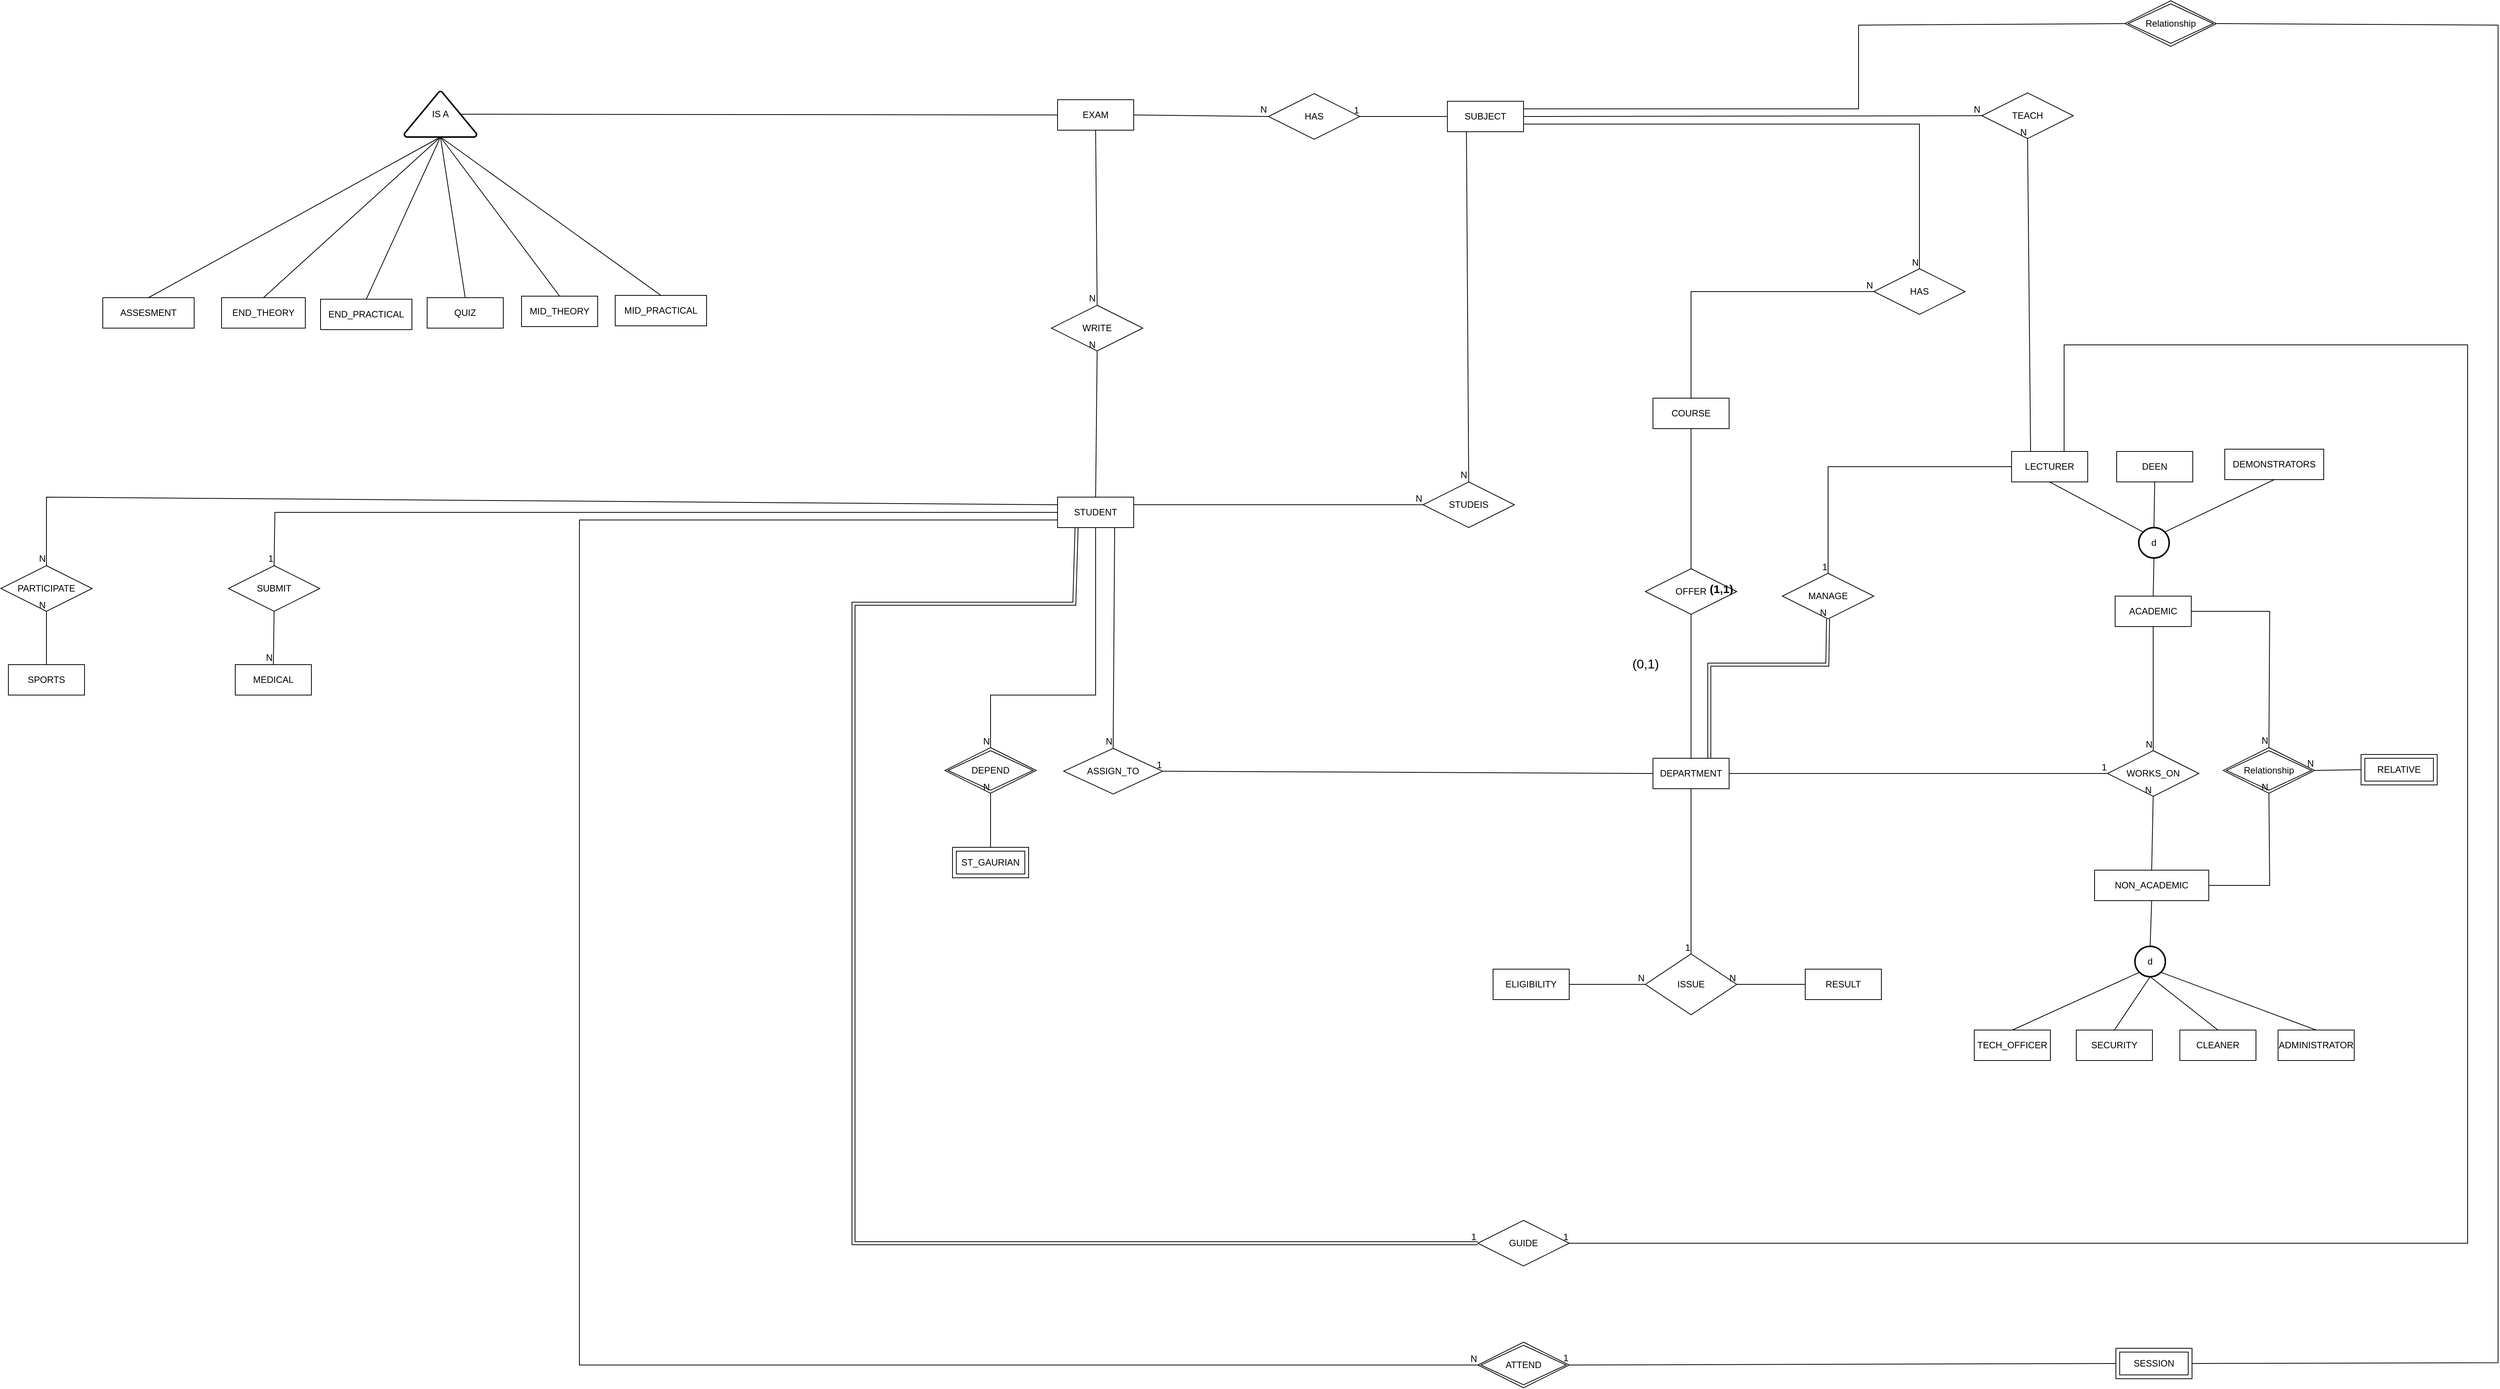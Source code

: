 <mxfile version="28.2.3">
  <diagram name="Page-1" id="OwnXZPBfFviAmk849UdR">
    <mxGraphModel dx="4168" dy="2248" grid="1" gridSize="10" guides="1" tooltips="1" connect="1" arrows="1" fold="1" page="1" pageScale="10" pageWidth="850" pageHeight="1100" math="0" shadow="0">
      <root>
        <mxCell id="0" />
        <mxCell id="1" parent="0" />
        <mxCell id="KQfbLQ1ahkUomKawKFf_-20" value="ASSIGN_TO" style="shape=rhombus;perimeter=rhombusPerimeter;whiteSpace=wrap;html=1;align=center;" vertex="1" parent="1">
          <mxGeometry x="3836" y="4670" width="130" height="60" as="geometry" />
        </mxCell>
        <mxCell id="KQfbLQ1ahkUomKawKFf_-21" value="STUDENT" style="whiteSpace=wrap;html=1;align=center;" vertex="1" parent="1">
          <mxGeometry x="3828" y="4340" width="100" height="40" as="geometry" />
        </mxCell>
        <mxCell id="KQfbLQ1ahkUomKawKFf_-22" value="DEPARTMENT" style="whiteSpace=wrap;html=1;align=center;" vertex="1" parent="1">
          <mxGeometry x="4610" y="4683" width="100" height="40" as="geometry" />
        </mxCell>
        <mxCell id="KQfbLQ1ahkUomKawKFf_-27" value="COURSE" style="whiteSpace=wrap;html=1;align=center;" vertex="1" parent="1">
          <mxGeometry x="4610" y="4210" width="100" height="40" as="geometry" />
        </mxCell>
        <mxCell id="KQfbLQ1ahkUomKawKFf_-29" value="OFFER" style="shape=rhombus;perimeter=rhombusPerimeter;whiteSpace=wrap;html=1;align=center;" vertex="1" parent="1">
          <mxGeometry x="4600" y="4434" width="120" height="60" as="geometry" />
        </mxCell>
        <mxCell id="KQfbLQ1ahkUomKawKFf_-30" value="" style="endArrow=none;html=1;rounded=0;entryX=0.5;entryY=1;entryDx=0;entryDy=0;exitX=0.5;exitY=0;exitDx=0;exitDy=0;" edge="1" parent="1" source="KQfbLQ1ahkUomKawKFf_-22" target="KQfbLQ1ahkUomKawKFf_-29">
          <mxGeometry relative="1" as="geometry">
            <mxPoint x="4460" y="4560" as="sourcePoint" />
            <mxPoint x="4620" y="4560" as="targetPoint" />
          </mxGeometry>
        </mxCell>
        <mxCell id="KQfbLQ1ahkUomKawKFf_-31" value="" style="endArrow=none;html=1;rounded=0;entryX=0.5;entryY=1;entryDx=0;entryDy=0;exitX=0.5;exitY=0;exitDx=0;exitDy=0;" edge="1" parent="1" source="KQfbLQ1ahkUomKawKFf_-29" target="KQfbLQ1ahkUomKawKFf_-27">
          <mxGeometry relative="1" as="geometry">
            <mxPoint x="4500" y="4430" as="sourcePoint" />
            <mxPoint x="4660" y="4430" as="targetPoint" />
          </mxGeometry>
        </mxCell>
        <mxCell id="KQfbLQ1ahkUomKawKFf_-33" value="&lt;b&gt;&lt;font style=&quot;font-size: 15px;&quot;&gt;(1,1)&lt;/font&gt;&lt;/b&gt;" style="text;strokeColor=none;align=center;fillColor=none;html=1;verticalAlign=middle;whiteSpace=wrap;rounded=0;" vertex="1" parent="1">
          <mxGeometry x="4670" y="4440" width="60" height="40" as="geometry" />
        </mxCell>
        <mxCell id="KQfbLQ1ahkUomKawKFf_-34" value="&lt;font style=&quot;font-size: 17px;&quot;&gt;(0,1)&lt;/font&gt;" style="text;html=1;align=center;verticalAlign=middle;resizable=0;points=[];autosize=1;strokeColor=none;fillColor=none;" vertex="1" parent="1">
          <mxGeometry x="4570" y="4545" width="60" height="30" as="geometry" />
        </mxCell>
        <mxCell id="KQfbLQ1ahkUomKawKFf_-35" value="SUBJECT" style="whiteSpace=wrap;html=1;align=center;" vertex="1" parent="1">
          <mxGeometry x="4340" y="3820" width="100" height="40" as="geometry" />
        </mxCell>
        <mxCell id="KQfbLQ1ahkUomKawKFf_-36" value="STUDEIS" style="shape=rhombus;perimeter=rhombusPerimeter;whiteSpace=wrap;html=1;align=center;" vertex="1" parent="1">
          <mxGeometry x="4308" y="4320" width="120" height="60" as="geometry" />
        </mxCell>
        <mxCell id="KQfbLQ1ahkUomKawKFf_-37" value="HAS" style="shape=rhombus;perimeter=rhombusPerimeter;whiteSpace=wrap;html=1;align=center;" vertex="1" parent="1">
          <mxGeometry x="4900" y="4040" width="120" height="60" as="geometry" />
        </mxCell>
        <mxCell id="KQfbLQ1ahkUomKawKFf_-46" value="WRITE" style="shape=rhombus;perimeter=rhombusPerimeter;whiteSpace=wrap;html=1;align=center;" vertex="1" parent="1">
          <mxGeometry x="3820" y="4088" width="120" height="60" as="geometry" />
        </mxCell>
        <mxCell id="KQfbLQ1ahkUomKawKFf_-47" value="EXAM" style="whiteSpace=wrap;html=1;align=center;" vertex="1" parent="1">
          <mxGeometry x="3828" y="3818" width="100" height="40" as="geometry" />
        </mxCell>
        <mxCell id="KQfbLQ1ahkUomKawKFf_-55" value="HAS" style="shape=rhombus;perimeter=rhombusPerimeter;whiteSpace=wrap;html=1;align=center;" vertex="1" parent="1">
          <mxGeometry x="4105" y="3810" width="120" height="60" as="geometry" />
        </mxCell>
        <mxCell id="KQfbLQ1ahkUomKawKFf_-58" value="IS A" style="strokeWidth=2;html=1;shape=mxgraph.flowchart.extract_or_measurement;whiteSpace=wrap;" vertex="1" parent="1">
          <mxGeometry x="2970" y="3807" width="95" height="60" as="geometry" />
        </mxCell>
        <mxCell id="KQfbLQ1ahkUomKawKFf_-59" value="" style="endArrow=none;html=1;rounded=0;entryX=0;entryY=0.5;entryDx=0;entryDy=0;exitX=0.78;exitY=0.5;exitDx=0;exitDy=0;exitPerimeter=0;" edge="1" parent="1" source="KQfbLQ1ahkUomKawKFf_-58" target="KQfbLQ1ahkUomKawKFf_-47">
          <mxGeometry relative="1" as="geometry">
            <mxPoint x="3360" y="3930" as="sourcePoint" />
            <mxPoint x="3520" y="3930" as="targetPoint" />
          </mxGeometry>
        </mxCell>
        <mxCell id="KQfbLQ1ahkUomKawKFf_-60" value="ASSESMENT" style="whiteSpace=wrap;html=1;align=center;" vertex="1" parent="1">
          <mxGeometry x="2574" y="4078" width="120" height="40" as="geometry" />
        </mxCell>
        <mxCell id="KQfbLQ1ahkUomKawKFf_-61" value="END_THEORY" style="whiteSpace=wrap;html=1;align=center;" vertex="1" parent="1">
          <mxGeometry x="2730" y="4078" width="110" height="40" as="geometry" />
        </mxCell>
        <mxCell id="KQfbLQ1ahkUomKawKFf_-62" value="QUIZ" style="whiteSpace=wrap;html=1;align=center;" vertex="1" parent="1">
          <mxGeometry x="3000" y="4078" width="100" height="40" as="geometry" />
        </mxCell>
        <mxCell id="KQfbLQ1ahkUomKawKFf_-63" value="MID_THEORY" style="whiteSpace=wrap;html=1;align=center;" vertex="1" parent="1">
          <mxGeometry x="3124" y="4076" width="100" height="40" as="geometry" />
        </mxCell>
        <mxCell id="KQfbLQ1ahkUomKawKFf_-64" value="END_PRACTICAL" style="whiteSpace=wrap;html=1;align=center;" vertex="1" parent="1">
          <mxGeometry x="2860" y="4080" width="120" height="40" as="geometry" />
        </mxCell>
        <mxCell id="KQfbLQ1ahkUomKawKFf_-66" value="MID_PRACTICAL" style="whiteSpace=wrap;html=1;align=center;" vertex="1" parent="1">
          <mxGeometry x="3247" y="4075" width="120" height="40" as="geometry" />
        </mxCell>
        <mxCell id="KQfbLQ1ahkUomKawKFf_-73" value="" style="endArrow=none;html=1;rounded=0;entryX=0.5;entryY=1;entryDx=0;entryDy=0;entryPerimeter=0;exitX=0.5;exitY=0;exitDx=0;exitDy=0;" edge="1" parent="1" source="KQfbLQ1ahkUomKawKFf_-60" target="KQfbLQ1ahkUomKawKFf_-58">
          <mxGeometry relative="1" as="geometry">
            <mxPoint x="2640" y="3960" as="sourcePoint" />
            <mxPoint x="2800" y="3960" as="targetPoint" />
          </mxGeometry>
        </mxCell>
        <mxCell id="KQfbLQ1ahkUomKawKFf_-74" value="" style="endArrow=none;html=1;rounded=0;exitX=0.5;exitY=0;exitDx=0;exitDy=0;entryX=0.5;entryY=1;entryDx=0;entryDy=0;entryPerimeter=0;" edge="1" parent="1" source="KQfbLQ1ahkUomKawKFf_-62" target="KQfbLQ1ahkUomKawKFf_-58">
          <mxGeometry relative="1" as="geometry">
            <mxPoint x="2900" y="4178" as="sourcePoint" />
            <mxPoint x="3100" y="3930" as="targetPoint" />
          </mxGeometry>
        </mxCell>
        <mxCell id="KQfbLQ1ahkUomKawKFf_-75" value="" style="endArrow=none;html=1;rounded=0;entryX=0.5;entryY=1;entryDx=0;entryDy=0;entryPerimeter=0;exitX=0.5;exitY=0;exitDx=0;exitDy=0;" edge="1" parent="1" source="KQfbLQ1ahkUomKawKFf_-64" target="KQfbLQ1ahkUomKawKFf_-58">
          <mxGeometry relative="1" as="geometry">
            <mxPoint x="2800" y="4103" as="sourcePoint" />
            <mxPoint x="3178" y="3905" as="targetPoint" />
          </mxGeometry>
        </mxCell>
        <mxCell id="KQfbLQ1ahkUomKawKFf_-76" value="" style="endArrow=none;html=1;rounded=0;entryX=0.5;entryY=1;entryDx=0;entryDy=0;entryPerimeter=0;exitX=0.5;exitY=0;exitDx=0;exitDy=0;" edge="1" parent="1" source="KQfbLQ1ahkUomKawKFf_-61" target="KQfbLQ1ahkUomKawKFf_-58">
          <mxGeometry relative="1" as="geometry">
            <mxPoint x="2790" y="4061" as="sourcePoint" />
            <mxPoint x="3168" y="3863" as="targetPoint" />
          </mxGeometry>
        </mxCell>
        <mxCell id="KQfbLQ1ahkUomKawKFf_-77" value="" style="endArrow=none;html=1;rounded=0;exitX=0.5;exitY=0;exitDx=0;exitDy=0;entryX=0.5;entryY=1;entryDx=0;entryDy=0;entryPerimeter=0;" edge="1" parent="1" source="KQfbLQ1ahkUomKawKFf_-63" target="KQfbLQ1ahkUomKawKFf_-58">
          <mxGeometry relative="1" as="geometry">
            <mxPoint x="3102" y="4163" as="sourcePoint" />
            <mxPoint x="3070" y="3960" as="targetPoint" />
          </mxGeometry>
        </mxCell>
        <mxCell id="KQfbLQ1ahkUomKawKFf_-78" value="" style="endArrow=none;html=1;rounded=0;exitX=0.5;exitY=0;exitDx=0;exitDy=0;entryX=0.5;entryY=1;entryDx=0;entryDy=0;entryPerimeter=0;" edge="1" parent="1" source="KQfbLQ1ahkUomKawKFf_-66" target="KQfbLQ1ahkUomKawKFf_-58">
          <mxGeometry relative="1" as="geometry">
            <mxPoint x="3302" y="4133" as="sourcePoint" />
            <mxPoint x="3150" y="3930" as="targetPoint" />
          </mxGeometry>
        </mxCell>
        <mxCell id="KQfbLQ1ahkUomKawKFf_-82" value="PARTICIPATE" style="shape=rhombus;perimeter=rhombusPerimeter;whiteSpace=wrap;html=1;align=center;" vertex="1" parent="1">
          <mxGeometry x="2440" y="4430" width="120" height="60" as="geometry" />
        </mxCell>
        <mxCell id="KQfbLQ1ahkUomKawKFf_-83" value="SPORTS" style="whiteSpace=wrap;html=1;align=center;" vertex="1" parent="1">
          <mxGeometry x="2450" y="4560" width="100" height="40" as="geometry" />
        </mxCell>
        <mxCell id="KQfbLQ1ahkUomKawKFf_-85" value="SUBMIT" style="shape=rhombus;perimeter=rhombusPerimeter;whiteSpace=wrap;html=1;align=center;" vertex="1" parent="1">
          <mxGeometry x="2739" y="4430" width="120" height="60" as="geometry" />
        </mxCell>
        <mxCell id="KQfbLQ1ahkUomKawKFf_-86" value="MEDICAL" style="whiteSpace=wrap;html=1;align=center;" vertex="1" parent="1">
          <mxGeometry x="2748" y="4560" width="100" height="40" as="geometry" />
        </mxCell>
        <mxCell id="KQfbLQ1ahkUomKawKFf_-89" value="SESSION" style="shape=ext;margin=3;double=1;whiteSpace=wrap;html=1;align=center;" vertex="1" parent="1">
          <mxGeometry x="5218" y="5458" width="100" height="40" as="geometry" />
        </mxCell>
        <mxCell id="KQfbLQ1ahkUomKawKFf_-90" value="ATTEND" style="shape=rhombus;double=1;perimeter=rhombusPerimeter;whiteSpace=wrap;html=1;align=center;" vertex="1" parent="1">
          <mxGeometry x="4380" y="5450" width="120" height="60" as="geometry" />
        </mxCell>
        <mxCell id="KQfbLQ1ahkUomKawKFf_-98" value="Relationship" style="shape=rhombus;double=1;perimeter=rhombusPerimeter;whiteSpace=wrap;html=1;align=center;" vertex="1" parent="1">
          <mxGeometry x="5230" y="3688" width="120" height="60" as="geometry" />
        </mxCell>
        <mxCell id="KQfbLQ1ahkUomKawKFf_-99" value="" style="endArrow=none;html=1;rounded=0;entryX=1;entryY=0.5;entryDx=0;entryDy=0;exitX=1;exitY=0.5;exitDx=0;exitDy=0;" edge="1" parent="1" source="KQfbLQ1ahkUomKawKFf_-89" target="KQfbLQ1ahkUomKawKFf_-98">
          <mxGeometry relative="1" as="geometry">
            <mxPoint x="5340" y="5470" as="sourcePoint" />
            <mxPoint x="5278" y="3717" as="targetPoint" />
            <Array as="points">
              <mxPoint x="5720" y="5477" />
              <mxPoint x="5720" y="5130" />
              <mxPoint x="5720" y="4057" />
              <mxPoint x="5720" y="3720" />
            </Array>
          </mxGeometry>
        </mxCell>
        <mxCell id="KQfbLQ1ahkUomKawKFf_-100" value="" style="endArrow=none;html=1;rounded=0;entryX=1;entryY=0.25;entryDx=0;entryDy=0;exitX=0;exitY=0.5;exitDx=0;exitDy=0;" edge="1" parent="1" source="KQfbLQ1ahkUomKawKFf_-98" target="KQfbLQ1ahkUomKawKFf_-35">
          <mxGeometry relative="1" as="geometry">
            <mxPoint x="5540" y="4000" as="sourcePoint" />
            <mxPoint x="4770" y="4010" as="targetPoint" />
            <Array as="points">
              <mxPoint x="4880" y="3720" />
              <mxPoint x="4880" y="3830" />
            </Array>
          </mxGeometry>
        </mxCell>
        <mxCell id="KQfbLQ1ahkUomKawKFf_-102" value="ACADEMIC" style="whiteSpace=wrap;html=1;align=center;" vertex="1" parent="1">
          <mxGeometry x="5217" y="4470" width="100" height="40" as="geometry" />
        </mxCell>
        <mxCell id="KQfbLQ1ahkUomKawKFf_-103" value="d" style="strokeWidth=2;html=1;shape=mxgraph.flowchart.start_2;whiteSpace=wrap;" vertex="1" parent="1">
          <mxGeometry x="5248" y="4380" width="40" height="40" as="geometry" />
        </mxCell>
        <mxCell id="KQfbLQ1ahkUomKawKFf_-105" value="LECTURER" style="whiteSpace=wrap;html=1;align=center;" vertex="1" parent="1">
          <mxGeometry x="5081" y="4280" width="100" height="40" as="geometry" />
        </mxCell>
        <mxCell id="KQfbLQ1ahkUomKawKFf_-106" value="DEEN" style="whiteSpace=wrap;html=1;align=center;" vertex="1" parent="1">
          <mxGeometry x="5219" y="4280" width="100" height="40" as="geometry" />
        </mxCell>
        <mxCell id="KQfbLQ1ahkUomKawKFf_-107" value="DEMONSTRATORS" style="whiteSpace=wrap;html=1;align=center;" vertex="1" parent="1">
          <mxGeometry x="5361" y="4277" width="130" height="40" as="geometry" />
        </mxCell>
        <mxCell id="KQfbLQ1ahkUomKawKFf_-108" value="" style="endArrow=none;html=1;rounded=0;entryX=0.5;entryY=1;entryDx=0;entryDy=0;exitX=0.5;exitY=0;exitDx=0;exitDy=0;exitPerimeter=0;" edge="1" parent="1" source="KQfbLQ1ahkUomKawKFf_-103" target="KQfbLQ1ahkUomKawKFf_-106">
          <mxGeometry relative="1" as="geometry">
            <mxPoint x="5060" y="4420" as="sourcePoint" />
            <mxPoint x="5220" y="4420" as="targetPoint" />
          </mxGeometry>
        </mxCell>
        <mxCell id="KQfbLQ1ahkUomKawKFf_-109" value="" style="endArrow=none;html=1;rounded=0;entryX=0.5;entryY=1;entryDx=0;entryDy=0;exitX=0.145;exitY=0.145;exitDx=0;exitDy=0;exitPerimeter=0;" edge="1" parent="1" source="KQfbLQ1ahkUomKawKFf_-103" target="KQfbLQ1ahkUomKawKFf_-105">
          <mxGeometry relative="1" as="geometry">
            <mxPoint x="5150" y="4360" as="sourcePoint" />
            <mxPoint x="5310" y="4360" as="targetPoint" />
          </mxGeometry>
        </mxCell>
        <mxCell id="KQfbLQ1ahkUomKawKFf_-110" value="" style="endArrow=none;html=1;rounded=0;entryX=0.5;entryY=1;entryDx=0;entryDy=0;exitX=0.855;exitY=0.145;exitDx=0;exitDy=0;exitPerimeter=0;" edge="1" parent="1" source="KQfbLQ1ahkUomKawKFf_-103" target="KQfbLQ1ahkUomKawKFf_-107">
          <mxGeometry relative="1" as="geometry">
            <mxPoint x="5060" y="4420" as="sourcePoint" />
            <mxPoint x="5220" y="4420" as="targetPoint" />
          </mxGeometry>
        </mxCell>
        <mxCell id="KQfbLQ1ahkUomKawKFf_-111" value="" style="endArrow=none;html=1;rounded=0;entryX=0.5;entryY=1;entryDx=0;entryDy=0;entryPerimeter=0;exitX=0.5;exitY=0;exitDx=0;exitDy=0;" edge="1" parent="1" source="KQfbLQ1ahkUomKawKFf_-102" target="KQfbLQ1ahkUomKawKFf_-103">
          <mxGeometry relative="1" as="geometry">
            <mxPoint x="5060" y="4420" as="sourcePoint" />
            <mxPoint x="5220" y="4420" as="targetPoint" />
          </mxGeometry>
        </mxCell>
        <mxCell id="KQfbLQ1ahkUomKawKFf_-112" value="TEACH" style="shape=rhombus;perimeter=rhombusPerimeter;whiteSpace=wrap;html=1;align=center;" vertex="1" parent="1">
          <mxGeometry x="5042" y="3809" width="120" height="60" as="geometry" />
        </mxCell>
        <mxCell id="KQfbLQ1ahkUomKawKFf_-117" value="GUIDE" style="shape=rhombus;perimeter=rhombusPerimeter;whiteSpace=wrap;html=1;align=center;" vertex="1" parent="1">
          <mxGeometry x="4380" y="5290" width="120" height="60" as="geometry" />
        </mxCell>
        <mxCell id="KQfbLQ1ahkUomKawKFf_-118" value="NON_ACADEMIC" style="whiteSpace=wrap;html=1;align=center;" vertex="1" parent="1">
          <mxGeometry x="5190" y="4830" width="150" height="40" as="geometry" />
        </mxCell>
        <mxCell id="KQfbLQ1ahkUomKawKFf_-125" value="" style="shape=link;html=1;rounded=0;entryX=0;entryY=0.5;entryDx=0;entryDy=0;exitX=0.25;exitY=1;exitDx=0;exitDy=0;" edge="1" parent="1" source="KQfbLQ1ahkUomKawKFf_-21" target="KQfbLQ1ahkUomKawKFf_-117">
          <mxGeometry relative="1" as="geometry">
            <mxPoint x="4130" y="5060" as="sourcePoint" />
            <mxPoint x="4530" y="4970" as="targetPoint" />
            <Array as="points">
              <mxPoint x="3850" y="4480" />
              <mxPoint x="3560" y="4480" />
              <mxPoint x="3560" y="4820" />
              <mxPoint x="3560" y="5130" />
              <mxPoint x="3560" y="5320" />
              <mxPoint x="3840" y="5320" />
              <mxPoint x="4110" y="5320" />
            </Array>
          </mxGeometry>
        </mxCell>
        <mxCell id="KQfbLQ1ahkUomKawKFf_-126" value="1" style="resizable=0;html=1;whiteSpace=wrap;align=right;verticalAlign=bottom;" connectable="0" vertex="1" parent="KQfbLQ1ahkUomKawKFf_-125">
          <mxGeometry x="1" relative="1" as="geometry" />
        </mxCell>
        <mxCell id="KQfbLQ1ahkUomKawKFf_-129" value="WORKS_ON" style="shape=rhombus;perimeter=rhombusPerimeter;whiteSpace=wrap;html=1;align=center;" vertex="1" parent="1">
          <mxGeometry x="5207" y="4673" width="120" height="60" as="geometry" />
        </mxCell>
        <mxCell id="KQfbLQ1ahkUomKawKFf_-130" value="" style="endArrow=none;html=1;rounded=0;entryX=0;entryY=0.5;entryDx=0;entryDy=0;exitX=1;exitY=0.5;exitDx=0;exitDy=0;" edge="1" parent="1" source="KQfbLQ1ahkUomKawKFf_-22" target="KQfbLQ1ahkUomKawKFf_-129">
          <mxGeometry relative="1" as="geometry">
            <mxPoint x="4790" y="5080" as="sourcePoint" />
            <mxPoint x="4950" y="5080" as="targetPoint" />
            <Array as="points" />
          </mxGeometry>
        </mxCell>
        <mxCell id="KQfbLQ1ahkUomKawKFf_-131" value="1" style="resizable=0;html=1;whiteSpace=wrap;align=right;verticalAlign=bottom;" connectable="0" vertex="1" parent="KQfbLQ1ahkUomKawKFf_-130">
          <mxGeometry x="1" relative="1" as="geometry" />
        </mxCell>
        <mxCell id="KQfbLQ1ahkUomKawKFf_-134" value="" style="endArrow=none;html=1;rounded=0;entryX=0.5;entryY=1;entryDx=0;entryDy=0;exitX=0.5;exitY=0;exitDx=0;exitDy=0;" edge="1" parent="1" source="KQfbLQ1ahkUomKawKFf_-118" target="KQfbLQ1ahkUomKawKFf_-129">
          <mxGeometry relative="1" as="geometry">
            <mxPoint x="4640" y="5030" as="sourcePoint" />
            <mxPoint x="4800" y="5030" as="targetPoint" />
          </mxGeometry>
        </mxCell>
        <mxCell id="KQfbLQ1ahkUomKawKFf_-135" value="N" style="resizable=0;html=1;whiteSpace=wrap;align=right;verticalAlign=bottom;" connectable="0" vertex="1" parent="KQfbLQ1ahkUomKawKFf_-134">
          <mxGeometry x="1" relative="1" as="geometry" />
        </mxCell>
        <mxCell id="KQfbLQ1ahkUomKawKFf_-136" value="d" style="strokeWidth=2;html=1;shape=mxgraph.flowchart.start_2;whiteSpace=wrap;" vertex="1" parent="1">
          <mxGeometry x="5243" y="4930" width="40" height="40" as="geometry" />
        </mxCell>
        <mxCell id="KQfbLQ1ahkUomKawKFf_-140" value="ADMINISTRATOR" style="whiteSpace=wrap;html=1;align=center;" vertex="1" parent="1">
          <mxGeometry x="5431" y="5040" width="100" height="40" as="geometry" />
        </mxCell>
        <mxCell id="KQfbLQ1ahkUomKawKFf_-141" value="CLEANER" style="whiteSpace=wrap;html=1;align=center;" vertex="1" parent="1">
          <mxGeometry x="5302" y="5040" width="100" height="40" as="geometry" />
        </mxCell>
        <mxCell id="KQfbLQ1ahkUomKawKFf_-142" value="SECURITY" style="whiteSpace=wrap;html=1;align=center;" vertex="1" parent="1">
          <mxGeometry x="5166" y="5040" width="100" height="40" as="geometry" />
        </mxCell>
        <mxCell id="KQfbLQ1ahkUomKawKFf_-144" value="TECH_OFFICER" style="whiteSpace=wrap;html=1;align=center;" vertex="1" parent="1">
          <mxGeometry x="5032" y="5040" width="100" height="40" as="geometry" />
        </mxCell>
        <mxCell id="KQfbLQ1ahkUomKawKFf_-146" value="" style="endArrow=none;html=1;rounded=0;entryX=0.145;entryY=0.855;entryDx=0;entryDy=0;entryPerimeter=0;exitX=0.5;exitY=0;exitDx=0;exitDy=0;" edge="1" parent="1" source="KQfbLQ1ahkUomKawKFf_-144" target="KQfbLQ1ahkUomKawKFf_-136">
          <mxGeometry relative="1" as="geometry">
            <mxPoint x="4940" y="4950" as="sourcePoint" />
            <mxPoint x="5100" y="4950" as="targetPoint" />
          </mxGeometry>
        </mxCell>
        <mxCell id="KQfbLQ1ahkUomKawKFf_-147" value="" style="endArrow=none;html=1;rounded=0;entryX=0.5;entryY=1;entryDx=0;entryDy=0;exitX=0.5;exitY=0;exitDx=0;exitDy=0;exitPerimeter=0;" edge="1" parent="1" source="KQfbLQ1ahkUomKawKFf_-136" target="KQfbLQ1ahkUomKawKFf_-118">
          <mxGeometry relative="1" as="geometry">
            <mxPoint x="4940" y="4950" as="sourcePoint" />
            <mxPoint x="5100" y="4950" as="targetPoint" />
          </mxGeometry>
        </mxCell>
        <mxCell id="KQfbLQ1ahkUomKawKFf_-148" value="" style="endArrow=none;html=1;rounded=0;entryX=0.855;entryY=0.855;entryDx=0;entryDy=0;entryPerimeter=0;exitX=0.5;exitY=0;exitDx=0;exitDy=0;" edge="1" parent="1" source="KQfbLQ1ahkUomKawKFf_-140" target="KQfbLQ1ahkUomKawKFf_-136">
          <mxGeometry relative="1" as="geometry">
            <mxPoint x="4940" y="4950" as="sourcePoint" />
            <mxPoint x="5100" y="4950" as="targetPoint" />
          </mxGeometry>
        </mxCell>
        <mxCell id="KQfbLQ1ahkUomKawKFf_-149" value="" style="endArrow=none;html=1;rounded=0;entryX=0.5;entryY=1;entryDx=0;entryDy=0;entryPerimeter=0;exitX=0.5;exitY=0;exitDx=0;exitDy=0;" edge="1" parent="1" source="KQfbLQ1ahkUomKawKFf_-141" target="KQfbLQ1ahkUomKawKFf_-136">
          <mxGeometry relative="1" as="geometry">
            <mxPoint x="4940" y="4950" as="sourcePoint" />
            <mxPoint x="5100" y="4950" as="targetPoint" />
          </mxGeometry>
        </mxCell>
        <mxCell id="KQfbLQ1ahkUomKawKFf_-150" value="" style="endArrow=none;html=1;rounded=0;entryX=0.5;entryY=1;entryDx=0;entryDy=0;entryPerimeter=0;exitX=0.5;exitY=0;exitDx=0;exitDy=0;" edge="1" parent="1" source="KQfbLQ1ahkUomKawKFf_-142" target="KQfbLQ1ahkUomKawKFf_-136">
          <mxGeometry relative="1" as="geometry">
            <mxPoint x="4940" y="4950" as="sourcePoint" />
            <mxPoint x="5100" y="4950" as="targetPoint" />
          </mxGeometry>
        </mxCell>
        <mxCell id="KQfbLQ1ahkUomKawKFf_-151" value="" style="endArrow=none;html=1;rounded=0;exitX=0.5;exitY=1;exitDx=0;exitDy=0;entryX=0.5;entryY=0;entryDx=0;entryDy=0;" edge="1" parent="1" source="KQfbLQ1ahkUomKawKFf_-102" target="KQfbLQ1ahkUomKawKFf_-129">
          <mxGeometry relative="1" as="geometry">
            <mxPoint x="4940" y="4790" as="sourcePoint" />
            <mxPoint x="5100" y="4790" as="targetPoint" />
          </mxGeometry>
        </mxCell>
        <mxCell id="KQfbLQ1ahkUomKawKFf_-152" value="N" style="resizable=0;html=1;whiteSpace=wrap;align=right;verticalAlign=bottom;" connectable="0" vertex="1" parent="KQfbLQ1ahkUomKawKFf_-151">
          <mxGeometry x="1" relative="1" as="geometry" />
        </mxCell>
        <mxCell id="KQfbLQ1ahkUomKawKFf_-155" value="MANAGE" style="shape=rhombus;perimeter=rhombusPerimeter;whiteSpace=wrap;html=1;align=center;" vertex="1" parent="1">
          <mxGeometry x="4780" y="4440" width="120" height="60" as="geometry" />
        </mxCell>
        <mxCell id="KQfbLQ1ahkUomKawKFf_-156" value="" style="shape=link;html=1;rounded=0;entryX=0.5;entryY=1;entryDx=0;entryDy=0;exitX=0.75;exitY=0;exitDx=0;exitDy=0;" edge="1" parent="1" target="KQfbLQ1ahkUomKawKFf_-155">
          <mxGeometry relative="1" as="geometry">
            <mxPoint x="4684" y="4683" as="sourcePoint" />
            <mxPoint x="4839" y="4500" as="targetPoint" />
            <Array as="points">
              <mxPoint x="4684" y="4560" />
              <mxPoint x="4839" y="4560" />
            </Array>
          </mxGeometry>
        </mxCell>
        <mxCell id="KQfbLQ1ahkUomKawKFf_-157" value="N" style="resizable=0;html=1;whiteSpace=wrap;align=right;verticalAlign=bottom;" connectable="0" vertex="1" parent="KQfbLQ1ahkUomKawKFf_-156">
          <mxGeometry x="1" relative="1" as="geometry" />
        </mxCell>
        <mxCell id="KQfbLQ1ahkUomKawKFf_-162" value="" style="endArrow=none;html=1;rounded=0;entryX=0.5;entryY=0;entryDx=0;entryDy=0;exitX=0;exitY=0.5;exitDx=0;exitDy=0;" edge="1" parent="1" source="KQfbLQ1ahkUomKawKFf_-105" target="KQfbLQ1ahkUomKawKFf_-155">
          <mxGeometry relative="1" as="geometry">
            <mxPoint x="5010" y="4470" as="sourcePoint" />
            <mxPoint x="5170" y="4470" as="targetPoint" />
            <Array as="points">
              <mxPoint x="4840" y="4300" />
            </Array>
          </mxGeometry>
        </mxCell>
        <mxCell id="KQfbLQ1ahkUomKawKFf_-163" value="1" style="resizable=0;html=1;whiteSpace=wrap;align=right;verticalAlign=bottom;" connectable="0" vertex="1" parent="KQfbLQ1ahkUomKawKFf_-162">
          <mxGeometry x="1" relative="1" as="geometry" />
        </mxCell>
        <mxCell id="KQfbLQ1ahkUomKawKFf_-164" value="ISSUE" style="shape=rhombus;perimeter=rhombusPerimeter;whiteSpace=wrap;html=1;align=center;" vertex="1" parent="1">
          <mxGeometry x="4600" y="4940" width="120" height="80" as="geometry" />
        </mxCell>
        <mxCell id="KQfbLQ1ahkUomKawKFf_-165" value="RESULT" style="whiteSpace=wrap;html=1;align=center;" vertex="1" parent="1">
          <mxGeometry x="4810" y="4960" width="100" height="40" as="geometry" />
        </mxCell>
        <mxCell id="KQfbLQ1ahkUomKawKFf_-166" value="ELIGIBILITY" style="whiteSpace=wrap;html=1;align=center;" vertex="1" parent="1">
          <mxGeometry x="4400" y="4960" width="100" height="40" as="geometry" />
        </mxCell>
        <mxCell id="KQfbLQ1ahkUomKawKFf_-167" value="" style="endArrow=none;html=1;rounded=0;exitX=0.5;exitY=1;exitDx=0;exitDy=0;entryX=0.5;entryY=0;entryDx=0;entryDy=0;" edge="1" parent="1" source="KQfbLQ1ahkUomKawKFf_-22" target="KQfbLQ1ahkUomKawKFf_-164">
          <mxGeometry relative="1" as="geometry">
            <mxPoint x="4410" y="4760" as="sourcePoint" />
            <mxPoint x="4570" y="4760" as="targetPoint" />
          </mxGeometry>
        </mxCell>
        <mxCell id="KQfbLQ1ahkUomKawKFf_-168" value="1" style="resizable=0;html=1;whiteSpace=wrap;align=right;verticalAlign=bottom;" connectable="0" vertex="1" parent="KQfbLQ1ahkUomKawKFf_-167">
          <mxGeometry x="1" relative="1" as="geometry" />
        </mxCell>
        <mxCell id="KQfbLQ1ahkUomKawKFf_-169" value="" style="endArrow=none;html=1;rounded=0;exitX=1;exitY=0.5;exitDx=0;exitDy=0;entryX=0;entryY=0.5;entryDx=0;entryDy=0;" edge="1" parent="1" source="KQfbLQ1ahkUomKawKFf_-166" target="KQfbLQ1ahkUomKawKFf_-164">
          <mxGeometry relative="1" as="geometry">
            <mxPoint x="4550" y="4910" as="sourcePoint" />
            <mxPoint x="4710" y="4910" as="targetPoint" />
          </mxGeometry>
        </mxCell>
        <mxCell id="KQfbLQ1ahkUomKawKFf_-170" value="N" style="resizable=0;html=1;whiteSpace=wrap;align=right;verticalAlign=bottom;" connectable="0" vertex="1" parent="KQfbLQ1ahkUomKawKFf_-169">
          <mxGeometry x="1" relative="1" as="geometry" />
        </mxCell>
        <mxCell id="KQfbLQ1ahkUomKawKFf_-171" value="" style="endArrow=none;html=1;rounded=0;exitX=0;exitY=0.5;exitDx=0;exitDy=0;entryX=1;entryY=0.5;entryDx=0;entryDy=0;" edge="1" parent="1" source="KQfbLQ1ahkUomKawKFf_-165" target="KQfbLQ1ahkUomKawKFf_-164">
          <mxGeometry relative="1" as="geometry">
            <mxPoint x="4550" y="4910" as="sourcePoint" />
            <mxPoint x="4710" y="4910" as="targetPoint" />
          </mxGeometry>
        </mxCell>
        <mxCell id="KQfbLQ1ahkUomKawKFf_-172" value="N" style="resizable=0;html=1;whiteSpace=wrap;align=right;verticalAlign=bottom;" connectable="0" vertex="1" parent="KQfbLQ1ahkUomKawKFf_-171">
          <mxGeometry x="1" relative="1" as="geometry" />
        </mxCell>
        <mxCell id="KQfbLQ1ahkUomKawKFf_-174" value="DEPEND" style="shape=rhombus;double=1;perimeter=rhombusPerimeter;whiteSpace=wrap;html=1;align=center;" vertex="1" parent="1">
          <mxGeometry x="3680" y="4669" width="120" height="60" as="geometry" />
        </mxCell>
        <mxCell id="KQfbLQ1ahkUomKawKFf_-177" value="" style="endArrow=none;html=1;rounded=0;entryX=0.5;entryY=1;entryDx=0;entryDy=0;exitX=0.5;exitY=0;exitDx=0;exitDy=0;" edge="1" parent="1" source="KQfbLQ1ahkUomKawKFf_-186" target="KQfbLQ1ahkUomKawKFf_-174">
          <mxGeometry relative="1" as="geometry">
            <mxPoint x="3740" y="4790" as="sourcePoint" />
            <mxPoint x="3610" y="4760" as="targetPoint" />
          </mxGeometry>
        </mxCell>
        <mxCell id="KQfbLQ1ahkUomKawKFf_-178" value="N" style="resizable=0;html=1;whiteSpace=wrap;align=right;verticalAlign=bottom;" connectable="0" vertex="1" parent="KQfbLQ1ahkUomKawKFf_-177">
          <mxGeometry x="1" relative="1" as="geometry" />
        </mxCell>
        <mxCell id="KQfbLQ1ahkUomKawKFf_-179" value="" style="endArrow=none;html=1;rounded=0;exitX=0.5;exitY=1;exitDx=0;exitDy=0;entryX=0.5;entryY=0;entryDx=0;entryDy=0;" edge="1" parent="1" source="KQfbLQ1ahkUomKawKFf_-21" target="KQfbLQ1ahkUomKawKFf_-174">
          <mxGeometry relative="1" as="geometry">
            <mxPoint x="4110" y="4750" as="sourcePoint" />
            <mxPoint x="4270" y="4750" as="targetPoint" />
            <Array as="points">
              <mxPoint x="3878" y="4600" />
              <mxPoint x="3740" y="4600" />
            </Array>
          </mxGeometry>
        </mxCell>
        <mxCell id="KQfbLQ1ahkUomKawKFf_-180" value="N" style="resizable=0;html=1;whiteSpace=wrap;align=right;verticalAlign=bottom;" connectable="0" vertex="1" parent="KQfbLQ1ahkUomKawKFf_-179">
          <mxGeometry x="1" relative="1" as="geometry" />
        </mxCell>
        <mxCell id="KQfbLQ1ahkUomKawKFf_-185" value="Relationship" style="shape=rhombus;double=1;perimeter=rhombusPerimeter;whiteSpace=wrap;html=1;align=center;" vertex="1" parent="1">
          <mxGeometry x="5359" y="4669" width="120" height="60" as="geometry" />
        </mxCell>
        <mxCell id="KQfbLQ1ahkUomKawKFf_-186" value="ST_GAURIAN" style="shape=ext;margin=3;double=1;whiteSpace=wrap;html=1;align=center;" vertex="1" parent="1">
          <mxGeometry x="3690" y="4800" width="100" height="40" as="geometry" />
        </mxCell>
        <mxCell id="KQfbLQ1ahkUomKawKFf_-188" value="RELATIVE" style="shape=ext;margin=3;double=1;whiteSpace=wrap;html=1;align=center;" vertex="1" parent="1">
          <mxGeometry x="5540" y="4678" width="100" height="40" as="geometry" />
        </mxCell>
        <mxCell id="KQfbLQ1ahkUomKawKFf_-191" value="" style="endArrow=none;html=1;rounded=0;entryX=0.5;entryY=0;entryDx=0;entryDy=0;exitX=1;exitY=0.5;exitDx=0;exitDy=0;" edge="1" parent="1" source="KQfbLQ1ahkUomKawKFf_-102" target="KQfbLQ1ahkUomKawKFf_-185">
          <mxGeometry relative="1" as="geometry">
            <mxPoint x="5340" y="4540" as="sourcePoint" />
            <mxPoint x="5500" y="4540" as="targetPoint" />
            <Array as="points">
              <mxPoint x="5420" y="4490" />
            </Array>
          </mxGeometry>
        </mxCell>
        <mxCell id="KQfbLQ1ahkUomKawKFf_-192" value="N" style="resizable=0;html=1;whiteSpace=wrap;align=right;verticalAlign=bottom;" connectable="0" vertex="1" parent="KQfbLQ1ahkUomKawKFf_-191">
          <mxGeometry x="1" relative="1" as="geometry" />
        </mxCell>
        <mxCell id="KQfbLQ1ahkUomKawKFf_-193" value="" style="endArrow=none;html=1;rounded=0;exitX=1;exitY=0.5;exitDx=0;exitDy=0;entryX=0.5;entryY=1;entryDx=0;entryDy=0;" edge="1" parent="1" source="KQfbLQ1ahkUomKawKFf_-118" target="KQfbLQ1ahkUomKawKFf_-185">
          <mxGeometry relative="1" as="geometry">
            <mxPoint x="5330" y="4590" as="sourcePoint" />
            <mxPoint x="5490" y="4590" as="targetPoint" />
            <Array as="points">
              <mxPoint x="5420" y="4850" />
            </Array>
          </mxGeometry>
        </mxCell>
        <mxCell id="KQfbLQ1ahkUomKawKFf_-194" value="N" style="resizable=0;html=1;whiteSpace=wrap;align=right;verticalAlign=bottom;" connectable="0" vertex="1" parent="KQfbLQ1ahkUomKawKFf_-193">
          <mxGeometry x="1" relative="1" as="geometry" />
        </mxCell>
        <mxCell id="KQfbLQ1ahkUomKawKFf_-195" value="" style="endArrow=none;html=1;rounded=0;entryX=1;entryY=0.5;entryDx=0;entryDy=0;exitX=0;exitY=0.5;exitDx=0;exitDy=0;" edge="1" parent="1" source="KQfbLQ1ahkUomKawKFf_-188" target="KQfbLQ1ahkUomKawKFf_-185">
          <mxGeometry relative="1" as="geometry">
            <mxPoint x="5550" y="4710" as="sourcePoint" />
            <mxPoint x="5580" y="4690" as="targetPoint" />
          </mxGeometry>
        </mxCell>
        <mxCell id="KQfbLQ1ahkUomKawKFf_-196" value="N" style="resizable=0;html=1;whiteSpace=wrap;align=right;verticalAlign=bottom;" connectable="0" vertex="1" parent="KQfbLQ1ahkUomKawKFf_-195">
          <mxGeometry x="1" relative="1" as="geometry" />
        </mxCell>
        <mxCell id="KQfbLQ1ahkUomKawKFf_-197" value="" style="endArrow=none;html=1;rounded=0;entryX=0.5;entryY=0;entryDx=0;entryDy=0;exitX=0.5;exitY=1;exitDx=0;exitDy=0;" edge="1" parent="1" source="KQfbLQ1ahkUomKawKFf_-47" target="KQfbLQ1ahkUomKawKFf_-46">
          <mxGeometry relative="1" as="geometry">
            <mxPoint x="3440" y="4040" as="sourcePoint" />
            <mxPoint x="3600" y="4040" as="targetPoint" />
          </mxGeometry>
        </mxCell>
        <mxCell id="KQfbLQ1ahkUomKawKFf_-198" value="N" style="resizable=0;html=1;whiteSpace=wrap;align=right;verticalAlign=bottom;" connectable="0" vertex="1" parent="KQfbLQ1ahkUomKawKFf_-197">
          <mxGeometry x="1" relative="1" as="geometry" />
        </mxCell>
        <mxCell id="KQfbLQ1ahkUomKawKFf_-199" value="" style="endArrow=none;html=1;rounded=0;exitX=0.5;exitY=0;exitDx=0;exitDy=0;entryX=0.5;entryY=1;entryDx=0;entryDy=0;" edge="1" parent="1" source="KQfbLQ1ahkUomKawKFf_-21" target="KQfbLQ1ahkUomKawKFf_-46">
          <mxGeometry relative="1" as="geometry">
            <mxPoint x="3620" y="4240" as="sourcePoint" />
            <mxPoint x="3680" y="4170" as="targetPoint" />
          </mxGeometry>
        </mxCell>
        <mxCell id="KQfbLQ1ahkUomKawKFf_-200" value="N" style="resizable=0;html=1;whiteSpace=wrap;align=right;verticalAlign=bottom;" connectable="0" vertex="1" parent="KQfbLQ1ahkUomKawKFf_-199">
          <mxGeometry x="1" relative="1" as="geometry" />
        </mxCell>
        <mxCell id="KQfbLQ1ahkUomKawKFf_-201" value="" style="endArrow=none;html=1;rounded=0;entryX=0;entryY=0.5;entryDx=0;entryDy=0;exitX=1;exitY=0.25;exitDx=0;exitDy=0;" edge="1" parent="1" source="KQfbLQ1ahkUomKawKFf_-21" target="KQfbLQ1ahkUomKawKFf_-36">
          <mxGeometry relative="1" as="geometry">
            <mxPoint x="3890" y="4240" as="sourcePoint" />
            <mxPoint x="3980" y="4150" as="targetPoint" />
          </mxGeometry>
        </mxCell>
        <mxCell id="KQfbLQ1ahkUomKawKFf_-202" value="N" style="resizable=0;html=1;whiteSpace=wrap;align=right;verticalAlign=bottom;" connectable="0" vertex="1" parent="KQfbLQ1ahkUomKawKFf_-201">
          <mxGeometry x="1" relative="1" as="geometry" />
        </mxCell>
        <mxCell id="KQfbLQ1ahkUomKawKFf_-203" value="" style="endArrow=none;html=1;rounded=0;entryX=0.5;entryY=0;entryDx=0;entryDy=0;exitX=0.25;exitY=1;exitDx=0;exitDy=0;" edge="1" parent="1" source="KQfbLQ1ahkUomKawKFf_-35" target="KQfbLQ1ahkUomKawKFf_-36">
          <mxGeometry relative="1" as="geometry">
            <mxPoint x="4050" y="4230" as="sourcePoint" />
            <mxPoint x="4210" y="4230" as="targetPoint" />
          </mxGeometry>
        </mxCell>
        <mxCell id="KQfbLQ1ahkUomKawKFf_-204" value="N" style="resizable=0;html=1;whiteSpace=wrap;align=right;verticalAlign=bottom;" connectable="0" vertex="1" parent="KQfbLQ1ahkUomKawKFf_-203">
          <mxGeometry x="1" relative="1" as="geometry" />
        </mxCell>
        <mxCell id="KQfbLQ1ahkUomKawKFf_-205" value="" style="endArrow=none;html=1;rounded=0;entryX=0;entryY=0.5;entryDx=0;entryDy=0;exitX=1;exitY=0.5;exitDx=0;exitDy=0;" edge="1" parent="1" source="KQfbLQ1ahkUomKawKFf_-35" target="KQfbLQ1ahkUomKawKFf_-112">
          <mxGeometry relative="1" as="geometry">
            <mxPoint x="4490" y="4130" as="sourcePoint" />
            <mxPoint x="4650" y="4130" as="targetPoint" />
          </mxGeometry>
        </mxCell>
        <mxCell id="KQfbLQ1ahkUomKawKFf_-206" value="N" style="resizable=0;html=1;whiteSpace=wrap;align=right;verticalAlign=bottom;" connectable="0" vertex="1" parent="KQfbLQ1ahkUomKawKFf_-205">
          <mxGeometry x="1" relative="1" as="geometry" />
        </mxCell>
        <mxCell id="KQfbLQ1ahkUomKawKFf_-207" value="" style="endArrow=none;html=1;rounded=0;entryX=0.5;entryY=1;entryDx=0;entryDy=0;exitX=0.25;exitY=0;exitDx=0;exitDy=0;" edge="1" parent="1" source="KQfbLQ1ahkUomKawKFf_-105" target="KQfbLQ1ahkUomKawKFf_-112">
          <mxGeometry relative="1" as="geometry">
            <mxPoint x="4900" y="4240" as="sourcePoint" />
            <mxPoint x="5060" y="4240" as="targetPoint" />
          </mxGeometry>
        </mxCell>
        <mxCell id="KQfbLQ1ahkUomKawKFf_-208" value="N" style="resizable=0;html=1;whiteSpace=wrap;align=right;verticalAlign=bottom;" connectable="0" vertex="1" parent="KQfbLQ1ahkUomKawKFf_-207">
          <mxGeometry x="1" relative="1" as="geometry" />
        </mxCell>
        <mxCell id="KQfbLQ1ahkUomKawKFf_-209" value="" style="endArrow=none;html=1;rounded=0;exitX=1;exitY=0.5;exitDx=0;exitDy=0;entryX=0;entryY=0.5;entryDx=0;entryDy=0;" edge="1" parent="1" source="KQfbLQ1ahkUomKawKFf_-47" target="KQfbLQ1ahkUomKawKFf_-55">
          <mxGeometry relative="1" as="geometry">
            <mxPoint x="3670" y="3890" as="sourcePoint" />
            <mxPoint x="3830" y="3890" as="targetPoint" />
          </mxGeometry>
        </mxCell>
        <mxCell id="KQfbLQ1ahkUomKawKFf_-210" value="N" style="resizable=0;html=1;whiteSpace=wrap;align=right;verticalAlign=bottom;" connectable="0" vertex="1" parent="KQfbLQ1ahkUomKawKFf_-209">
          <mxGeometry x="1" relative="1" as="geometry" />
        </mxCell>
        <mxCell id="KQfbLQ1ahkUomKawKFf_-211" value="" style="endArrow=none;html=1;rounded=0;entryX=1;entryY=0.5;entryDx=0;entryDy=0;exitX=0;exitY=0.5;exitDx=0;exitDy=0;" edge="1" parent="1" source="KQfbLQ1ahkUomKawKFf_-35" target="KQfbLQ1ahkUomKawKFf_-55">
          <mxGeometry relative="1" as="geometry">
            <mxPoint x="3990" y="4010" as="sourcePoint" />
            <mxPoint x="4150" y="4010" as="targetPoint" />
          </mxGeometry>
        </mxCell>
        <mxCell id="KQfbLQ1ahkUomKawKFf_-212" value="1" style="resizable=0;html=1;whiteSpace=wrap;align=right;verticalAlign=bottom;" connectable="0" vertex="1" parent="KQfbLQ1ahkUomKawKFf_-211">
          <mxGeometry x="1" relative="1" as="geometry" />
        </mxCell>
        <mxCell id="KQfbLQ1ahkUomKawKFf_-213" value="" style="endArrow=none;html=1;rounded=0;exitX=1;exitY=0.75;exitDx=0;exitDy=0;entryX=0.5;entryY=0;entryDx=0;entryDy=0;" edge="1" parent="1" source="KQfbLQ1ahkUomKawKFf_-35" target="KQfbLQ1ahkUomKawKFf_-37">
          <mxGeometry relative="1" as="geometry">
            <mxPoint x="4250" y="4220" as="sourcePoint" />
            <mxPoint x="4410" y="4220" as="targetPoint" />
            <Array as="points">
              <mxPoint x="4960" y="3850" />
            </Array>
          </mxGeometry>
        </mxCell>
        <mxCell id="KQfbLQ1ahkUomKawKFf_-214" value="N" style="resizable=0;html=1;whiteSpace=wrap;align=right;verticalAlign=bottom;" connectable="0" vertex="1" parent="KQfbLQ1ahkUomKawKFf_-213">
          <mxGeometry x="1" relative="1" as="geometry" />
        </mxCell>
        <mxCell id="KQfbLQ1ahkUomKawKFf_-215" value="" style="endArrow=none;html=1;rounded=0;exitX=0.5;exitY=0;exitDx=0;exitDy=0;entryX=0;entryY=0.5;entryDx=0;entryDy=0;" edge="1" parent="1" source="KQfbLQ1ahkUomKawKFf_-27" target="KQfbLQ1ahkUomKawKFf_-37">
          <mxGeometry relative="1" as="geometry">
            <mxPoint x="4480" y="4350" as="sourcePoint" />
            <mxPoint x="4890" y="4070" as="targetPoint" />
            <Array as="points">
              <mxPoint x="4660" y="4070" />
            </Array>
          </mxGeometry>
        </mxCell>
        <mxCell id="KQfbLQ1ahkUomKawKFf_-216" value="N" style="resizable=0;html=1;whiteSpace=wrap;align=right;verticalAlign=bottom;" connectable="0" vertex="1" parent="KQfbLQ1ahkUomKawKFf_-215">
          <mxGeometry x="1" relative="1" as="geometry" />
        </mxCell>
        <mxCell id="KQfbLQ1ahkUomKawKFf_-217" value="" style="endArrow=none;html=1;rounded=0;exitX=0.75;exitY=1;exitDx=0;exitDy=0;entryX=0.5;entryY=0;entryDx=0;entryDy=0;" edge="1" parent="1" source="KQfbLQ1ahkUomKawKFf_-21" target="KQfbLQ1ahkUomKawKFf_-20">
          <mxGeometry relative="1" as="geometry">
            <mxPoint x="3910" y="4440" as="sourcePoint" />
            <mxPoint x="4070" y="4440" as="targetPoint" />
          </mxGeometry>
        </mxCell>
        <mxCell id="KQfbLQ1ahkUomKawKFf_-218" value="N" style="resizable=0;html=1;whiteSpace=wrap;align=right;verticalAlign=bottom;" connectable="0" vertex="1" parent="KQfbLQ1ahkUomKawKFf_-217">
          <mxGeometry x="1" relative="1" as="geometry" />
        </mxCell>
        <mxCell id="KQfbLQ1ahkUomKawKFf_-219" value="" style="endArrow=none;html=1;rounded=0;entryX=1;entryY=0.5;entryDx=0;entryDy=0;exitX=0;exitY=0.5;exitDx=0;exitDy=0;" edge="1" parent="1" source="KQfbLQ1ahkUomKawKFf_-22" target="KQfbLQ1ahkUomKawKFf_-20">
          <mxGeometry relative="1" as="geometry">
            <mxPoint x="4040" y="4680" as="sourcePoint" />
            <mxPoint x="4200" y="4680" as="targetPoint" />
          </mxGeometry>
        </mxCell>
        <mxCell id="KQfbLQ1ahkUomKawKFf_-220" value="1" style="resizable=0;html=1;whiteSpace=wrap;align=right;verticalAlign=bottom;" connectable="0" vertex="1" parent="KQfbLQ1ahkUomKawKFf_-219">
          <mxGeometry x="1" relative="1" as="geometry" />
        </mxCell>
        <mxCell id="KQfbLQ1ahkUomKawKFf_-221" value="" style="endArrow=none;html=1;rounded=0;entryX=1;entryY=0.5;entryDx=0;entryDy=0;exitX=0.69;exitY=0;exitDx=0;exitDy=0;exitPerimeter=0;" edge="1" parent="1" source="KQfbLQ1ahkUomKawKFf_-105" target="KQfbLQ1ahkUomKawKFf_-117">
          <mxGeometry relative="1" as="geometry">
            <mxPoint x="5160" y="4280" as="sourcePoint" />
            <mxPoint x="4720" y="5260" as="targetPoint" />
            <Array as="points">
              <mxPoint x="5150" y="4140" />
              <mxPoint x="5680" y="4140" />
              <mxPoint x="5680" y="4720" />
              <mxPoint x="5680" y="5320" />
            </Array>
          </mxGeometry>
        </mxCell>
        <mxCell id="KQfbLQ1ahkUomKawKFf_-222" value="1" style="resizable=0;html=1;whiteSpace=wrap;align=right;verticalAlign=bottom;" connectable="0" vertex="1" parent="KQfbLQ1ahkUomKawKFf_-221">
          <mxGeometry x="1" relative="1" as="geometry" />
        </mxCell>
        <mxCell id="KQfbLQ1ahkUomKawKFf_-223" value="" style="endArrow=none;html=1;rounded=0;entryX=0;entryY=0.5;entryDx=0;entryDy=0;exitX=0;exitY=0.75;exitDx=0;exitDy=0;" edge="1" parent="1" source="KQfbLQ1ahkUomKawKFf_-21" target="KQfbLQ1ahkUomKawKFf_-90">
          <mxGeometry relative="1" as="geometry">
            <mxPoint x="3530" y="4470" as="sourcePoint" />
            <mxPoint x="3010" y="5260" as="targetPoint" />
            <Array as="points">
              <mxPoint x="3200" y="4370" />
              <mxPoint x="3200" y="4500" />
              <mxPoint x="3200" y="4680" />
              <mxPoint x="3200" y="4920" />
              <mxPoint x="3200" y="5080" />
              <mxPoint x="3200" y="5340" />
              <mxPoint x="3200" y="5480" />
            </Array>
          </mxGeometry>
        </mxCell>
        <mxCell id="KQfbLQ1ahkUomKawKFf_-224" value="N" style="resizable=0;html=1;whiteSpace=wrap;align=right;verticalAlign=bottom;" connectable="0" vertex="1" parent="KQfbLQ1ahkUomKawKFf_-223">
          <mxGeometry x="1" relative="1" as="geometry" />
        </mxCell>
        <mxCell id="KQfbLQ1ahkUomKawKFf_-225" value="" style="endArrow=none;html=1;rounded=0;entryX=1;entryY=0.5;entryDx=0;entryDy=0;exitX=0;exitY=0.5;exitDx=0;exitDy=0;" edge="1" parent="1" source="KQfbLQ1ahkUomKawKFf_-89" target="KQfbLQ1ahkUomKawKFf_-90">
          <mxGeometry relative="1" as="geometry">
            <mxPoint x="5030" y="5590" as="sourcePoint" />
            <mxPoint x="4710" y="5600" as="targetPoint" />
          </mxGeometry>
        </mxCell>
        <mxCell id="KQfbLQ1ahkUomKawKFf_-226" value="1" style="resizable=0;html=1;whiteSpace=wrap;align=right;verticalAlign=bottom;" connectable="0" vertex="1" parent="KQfbLQ1ahkUomKawKFf_-225">
          <mxGeometry x="1" relative="1" as="geometry" />
        </mxCell>
        <mxCell id="KQfbLQ1ahkUomKawKFf_-229" value="" style="endArrow=none;html=1;rounded=0;exitX=0.5;exitY=0;exitDx=0;exitDy=0;entryX=0.5;entryY=1;entryDx=0;entryDy=0;" edge="1" parent="1" source="KQfbLQ1ahkUomKawKFf_-83" target="KQfbLQ1ahkUomKawKFf_-82">
          <mxGeometry relative="1" as="geometry">
            <mxPoint x="3270" y="4230" as="sourcePoint" />
            <mxPoint x="3430" y="4230" as="targetPoint" />
          </mxGeometry>
        </mxCell>
        <mxCell id="KQfbLQ1ahkUomKawKFf_-230" value="N" style="resizable=0;html=1;whiteSpace=wrap;align=right;verticalAlign=bottom;" connectable="0" vertex="1" parent="KQfbLQ1ahkUomKawKFf_-229">
          <mxGeometry x="1" relative="1" as="geometry" />
        </mxCell>
        <mxCell id="KQfbLQ1ahkUomKawKFf_-231" value="" style="endArrow=none;html=1;rounded=0;entryX=0.5;entryY=0;entryDx=0;entryDy=0;exitX=0;exitY=0.25;exitDx=0;exitDy=0;" edge="1" parent="1" source="KQfbLQ1ahkUomKawKFf_-21" target="KQfbLQ1ahkUomKawKFf_-82">
          <mxGeometry relative="1" as="geometry">
            <mxPoint x="3450" y="4310" as="sourcePoint" />
            <mxPoint x="3610" y="4310" as="targetPoint" />
            <Array as="points">
              <mxPoint x="2500" y="4340" />
            </Array>
          </mxGeometry>
        </mxCell>
        <mxCell id="KQfbLQ1ahkUomKawKFf_-232" value="N" style="resizable=0;html=1;whiteSpace=wrap;align=right;verticalAlign=bottom;" connectable="0" vertex="1" parent="KQfbLQ1ahkUomKawKFf_-231">
          <mxGeometry x="1" relative="1" as="geometry" />
        </mxCell>
        <mxCell id="KQfbLQ1ahkUomKawKFf_-233" value="" style="endArrow=none;html=1;rounded=0;entryX=0.5;entryY=0;entryDx=0;entryDy=0;exitX=0.5;exitY=1;exitDx=0;exitDy=0;" edge="1" parent="1" source="KQfbLQ1ahkUomKawKFf_-85" target="KQfbLQ1ahkUomKawKFf_-86">
          <mxGeometry relative="1" as="geometry">
            <mxPoint x="2800" y="4470" as="sourcePoint" />
            <mxPoint x="3380" y="4460" as="targetPoint" />
          </mxGeometry>
        </mxCell>
        <mxCell id="KQfbLQ1ahkUomKawKFf_-234" value="N" style="resizable=0;html=1;whiteSpace=wrap;align=right;verticalAlign=bottom;" connectable="0" vertex="1" parent="KQfbLQ1ahkUomKawKFf_-233">
          <mxGeometry x="1" relative="1" as="geometry" />
        </mxCell>
        <mxCell id="KQfbLQ1ahkUomKawKFf_-235" value="" style="endArrow=none;html=1;rounded=0;entryX=0.5;entryY=0;entryDx=0;entryDy=0;exitX=0;exitY=0.5;exitDx=0;exitDy=0;" edge="1" parent="1" source="KQfbLQ1ahkUomKawKFf_-21" target="KQfbLQ1ahkUomKawKFf_-85">
          <mxGeometry relative="1" as="geometry">
            <mxPoint x="3320" y="4420" as="sourcePoint" />
            <mxPoint x="3480" y="4420" as="targetPoint" />
            <Array as="points">
              <mxPoint x="2800" y="4360" />
            </Array>
          </mxGeometry>
        </mxCell>
        <mxCell id="KQfbLQ1ahkUomKawKFf_-236" value="1" style="resizable=0;html=1;whiteSpace=wrap;align=right;verticalAlign=bottom;" connectable="0" vertex="1" parent="KQfbLQ1ahkUomKawKFf_-235">
          <mxGeometry x="1" relative="1" as="geometry" />
        </mxCell>
      </root>
    </mxGraphModel>
  </diagram>
</mxfile>
